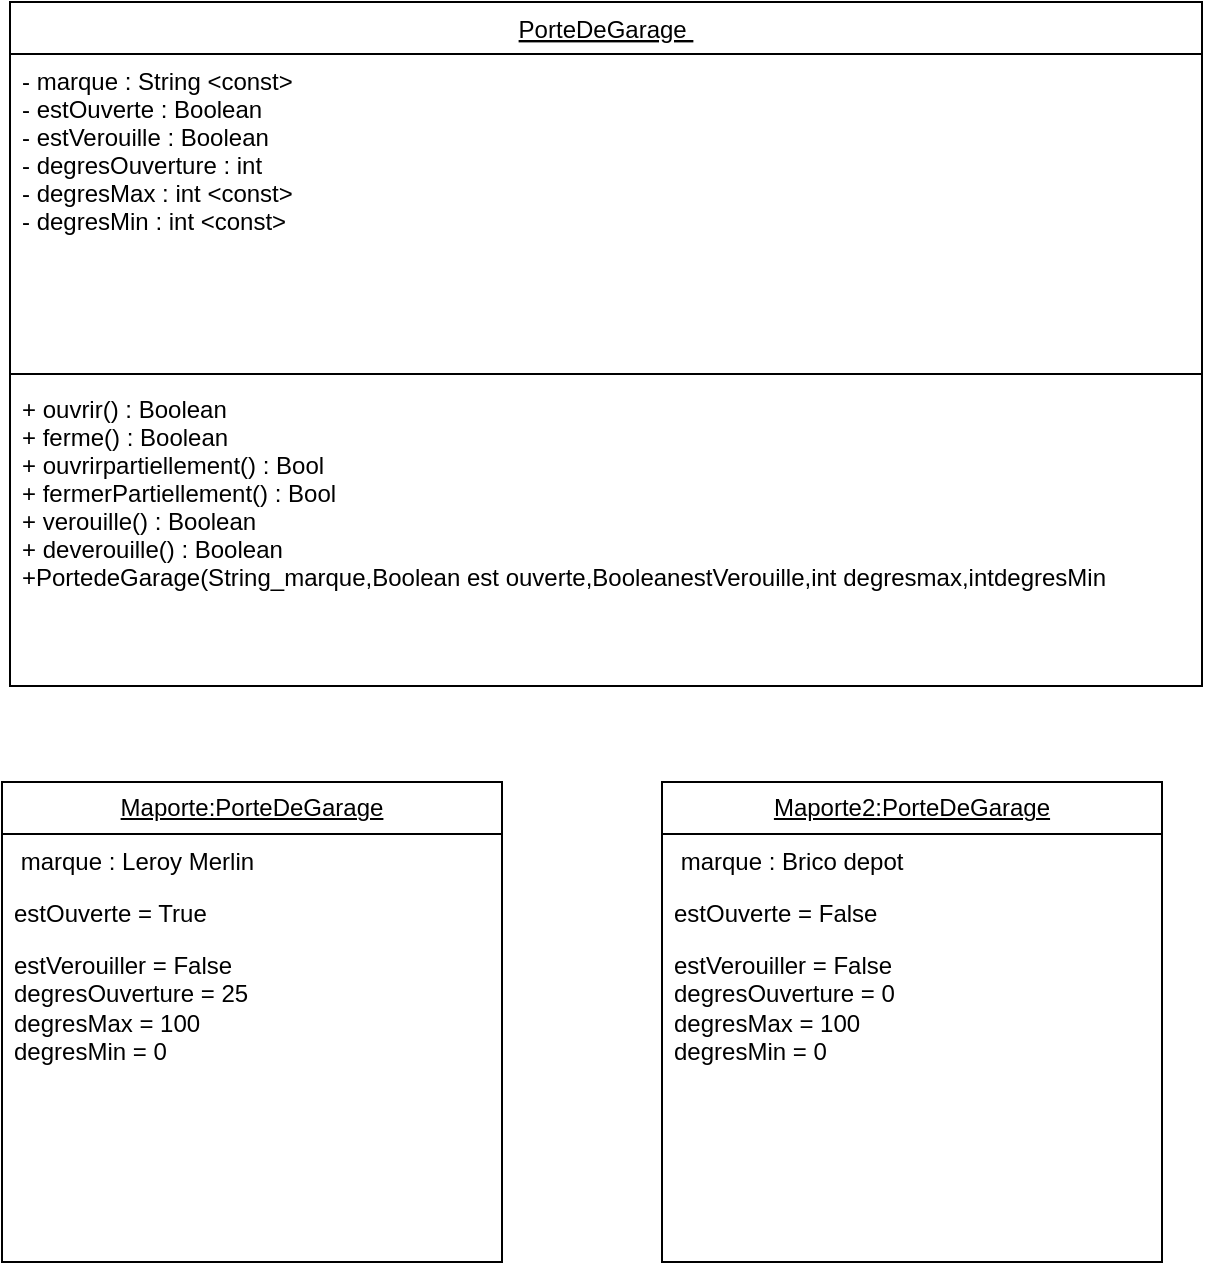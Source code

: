 <mxfile version="21.6.5" type="device">
  <diagram id="C5RBs43oDa-KdzZeNtuy" name="Page-1">
    <mxGraphModel dx="765" dy="828" grid="1" gridSize="10" guides="1" tooltips="1" connect="1" arrows="1" fold="1" page="1" pageScale="1" pageWidth="827" pageHeight="1169" math="0" shadow="0">
      <root>
        <mxCell id="WIyWlLk6GJQsqaUBKTNV-0" />
        <mxCell id="WIyWlLk6GJQsqaUBKTNV-1" parent="WIyWlLk6GJQsqaUBKTNV-0" />
        <mxCell id="zkfFHV4jXpPFQw0GAbJ--17" value="PorteDeGarage " style="swimlane;fontStyle=4;align=center;verticalAlign=top;childLayout=stackLayout;horizontal=1;startSize=26;horizontalStack=0;resizeParent=1;resizeLast=0;collapsible=1;marginBottom=0;rounded=0;shadow=0;strokeWidth=1;" parent="WIyWlLk6GJQsqaUBKTNV-1" vertex="1">
          <mxGeometry x="34" y="110" width="596" height="342" as="geometry">
            <mxRectangle x="550" y="140" width="160" height="26" as="alternateBounds" />
          </mxGeometry>
        </mxCell>
        <mxCell id="zkfFHV4jXpPFQw0GAbJ--19" value="- marque : String &lt;const&gt;&#xa;- estOuverte : Boolean&#xa;- estVerouille : Boolean&#xa;- degresOuverture : int&#xa;- degresMax : int &lt;const&gt;&#xa;- degresMin : int &lt;const&gt;&#xa;" style="text;align=left;verticalAlign=top;spacingLeft=4;spacingRight=4;overflow=hidden;rotatable=0;points=[[0,0.5],[1,0.5]];portConstraint=eastwest;rounded=0;shadow=0;html=0;" parent="zkfFHV4jXpPFQw0GAbJ--17" vertex="1">
          <mxGeometry y="26" width="596" height="104" as="geometry" />
        </mxCell>
        <mxCell id="zkfFHV4jXpPFQw0GAbJ--20" value=" " style="text;align=left;verticalAlign=top;spacingLeft=4;spacingRight=4;overflow=hidden;rotatable=0;points=[[0,0.5],[1,0.5]];portConstraint=eastwest;rounded=0;shadow=0;html=0;" parent="zkfFHV4jXpPFQw0GAbJ--17" vertex="1">
          <mxGeometry y="130" width="596" height="26" as="geometry" />
        </mxCell>
        <mxCell id="zkfFHV4jXpPFQw0GAbJ--21" value=" " style="text;align=left;verticalAlign=top;spacingLeft=4;spacingRight=4;overflow=hidden;rotatable=0;points=[[0,0.5],[1,0.5]];portConstraint=eastwest;rounded=0;shadow=0;html=0;" parent="zkfFHV4jXpPFQw0GAbJ--17" vertex="1">
          <mxGeometry y="156" width="596" height="26" as="geometry" />
        </mxCell>
        <mxCell id="zkfFHV4jXpPFQw0GAbJ--23" value="" style="line;html=1;strokeWidth=1;align=left;verticalAlign=middle;spacingTop=-1;spacingLeft=3;spacingRight=3;rotatable=0;labelPosition=right;points=[];portConstraint=eastwest;" parent="zkfFHV4jXpPFQw0GAbJ--17" vertex="1">
          <mxGeometry y="182" width="596" height="8" as="geometry" />
        </mxCell>
        <mxCell id="zkfFHV4jXpPFQw0GAbJ--24" value="+ ouvrir() : Boolean&#xa;+ ferme() : Boolean&#xa;+ ouvrirpartiellement() : Bool&#xa;+ fermerPartiellement() : Bool&#xa;+ verouille() : Boolean&#xa;+ deverouille() : Boolean&#xa;+PortedeGarage(String_marque,Boolean est ouverte,BooleanestVerouille,int degresmax,intdegresMin" style="text;align=left;verticalAlign=top;spacingLeft=4;spacingRight=4;overflow=hidden;rotatable=0;points=[[0,0.5],[1,0.5]];portConstraint=eastwest;" parent="zkfFHV4jXpPFQw0GAbJ--17" vertex="1">
          <mxGeometry y="190" width="596" height="150" as="geometry" />
        </mxCell>
        <mxCell id="zkfFHV4jXpPFQw0GAbJ--25" value=" " style="text;align=left;verticalAlign=top;spacingLeft=4;spacingRight=4;overflow=hidden;rotatable=0;points=[[0,0.5],[1,0.5]];portConstraint=eastwest;" parent="zkfFHV4jXpPFQw0GAbJ--17" vertex="1">
          <mxGeometry y="340" width="596" height="2" as="geometry" />
        </mxCell>
        <mxCell id="2UonmGYp762NsyUdcKrb-3" value="&lt;u&gt;Maporte:PorteDeGarage&lt;/u&gt;" style="swimlane;fontStyle=0;childLayout=stackLayout;horizontal=1;startSize=26;fillColor=none;horizontalStack=0;resizeParent=1;resizeParentMax=0;resizeLast=0;collapsible=1;marginBottom=0;whiteSpace=wrap;html=1;" vertex="1" parent="WIyWlLk6GJQsqaUBKTNV-1">
          <mxGeometry x="30" y="500" width="250" height="240" as="geometry" />
        </mxCell>
        <mxCell id="2UonmGYp762NsyUdcKrb-4" value="&amp;nbsp;marque : Leroy Merlin" style="text;strokeColor=none;fillColor=none;align=left;verticalAlign=top;spacingLeft=4;spacingRight=4;overflow=hidden;rotatable=0;points=[[0,0.5],[1,0.5]];portConstraint=eastwest;whiteSpace=wrap;html=1;" vertex="1" parent="2UonmGYp762NsyUdcKrb-3">
          <mxGeometry y="26" width="250" height="26" as="geometry" />
        </mxCell>
        <mxCell id="2UonmGYp762NsyUdcKrb-5" value="estOuverte = True" style="text;strokeColor=none;fillColor=none;align=left;verticalAlign=top;spacingLeft=4;spacingRight=4;overflow=hidden;rotatable=0;points=[[0,0.5],[1,0.5]];portConstraint=eastwest;whiteSpace=wrap;html=1;" vertex="1" parent="2UonmGYp762NsyUdcKrb-3">
          <mxGeometry y="52" width="250" height="26" as="geometry" />
        </mxCell>
        <mxCell id="2UonmGYp762NsyUdcKrb-6" value="estVerouiller = False&lt;br&gt;degresOuverture = 25&lt;br&gt;degresMax = 100&lt;br&gt;degresMin = 0" style="text;strokeColor=none;fillColor=none;align=left;verticalAlign=top;spacingLeft=4;spacingRight=4;overflow=hidden;rotatable=0;points=[[0,0.5],[1,0.5]];portConstraint=eastwest;whiteSpace=wrap;html=1;" vertex="1" parent="2UonmGYp762NsyUdcKrb-3">
          <mxGeometry y="78" width="250" height="162" as="geometry" />
        </mxCell>
        <mxCell id="2UonmGYp762NsyUdcKrb-7" value="&lt;u&gt;Maporte2:PorteDeGarage&lt;/u&gt;" style="swimlane;fontStyle=0;childLayout=stackLayout;horizontal=1;startSize=26;fillColor=none;horizontalStack=0;resizeParent=1;resizeParentMax=0;resizeLast=0;collapsible=1;marginBottom=0;whiteSpace=wrap;html=1;" vertex="1" parent="WIyWlLk6GJQsqaUBKTNV-1">
          <mxGeometry x="360" y="500" width="250" height="240" as="geometry" />
        </mxCell>
        <mxCell id="2UonmGYp762NsyUdcKrb-8" value="&amp;nbsp;marque : Brico depot" style="text;strokeColor=none;fillColor=none;align=left;verticalAlign=top;spacingLeft=4;spacingRight=4;overflow=hidden;rotatable=0;points=[[0,0.5],[1,0.5]];portConstraint=eastwest;whiteSpace=wrap;html=1;" vertex="1" parent="2UonmGYp762NsyUdcKrb-7">
          <mxGeometry y="26" width="250" height="26" as="geometry" />
        </mxCell>
        <mxCell id="2UonmGYp762NsyUdcKrb-9" value="estOuverte = False" style="text;strokeColor=none;fillColor=none;align=left;verticalAlign=top;spacingLeft=4;spacingRight=4;overflow=hidden;rotatable=0;points=[[0,0.5],[1,0.5]];portConstraint=eastwest;whiteSpace=wrap;html=1;" vertex="1" parent="2UonmGYp762NsyUdcKrb-7">
          <mxGeometry y="52" width="250" height="26" as="geometry" />
        </mxCell>
        <mxCell id="2UonmGYp762NsyUdcKrb-10" value="estVerouiller = False&lt;br&gt;degresOuverture = 0&lt;br&gt;degresMax = 100&lt;br&gt;degresMin = 0" style="text;strokeColor=none;fillColor=none;align=left;verticalAlign=top;spacingLeft=4;spacingRight=4;overflow=hidden;rotatable=0;points=[[0,0.5],[1,0.5]];portConstraint=eastwest;whiteSpace=wrap;html=1;" vertex="1" parent="2UonmGYp762NsyUdcKrb-7">
          <mxGeometry y="78" width="250" height="162" as="geometry" />
        </mxCell>
      </root>
    </mxGraphModel>
  </diagram>
</mxfile>
